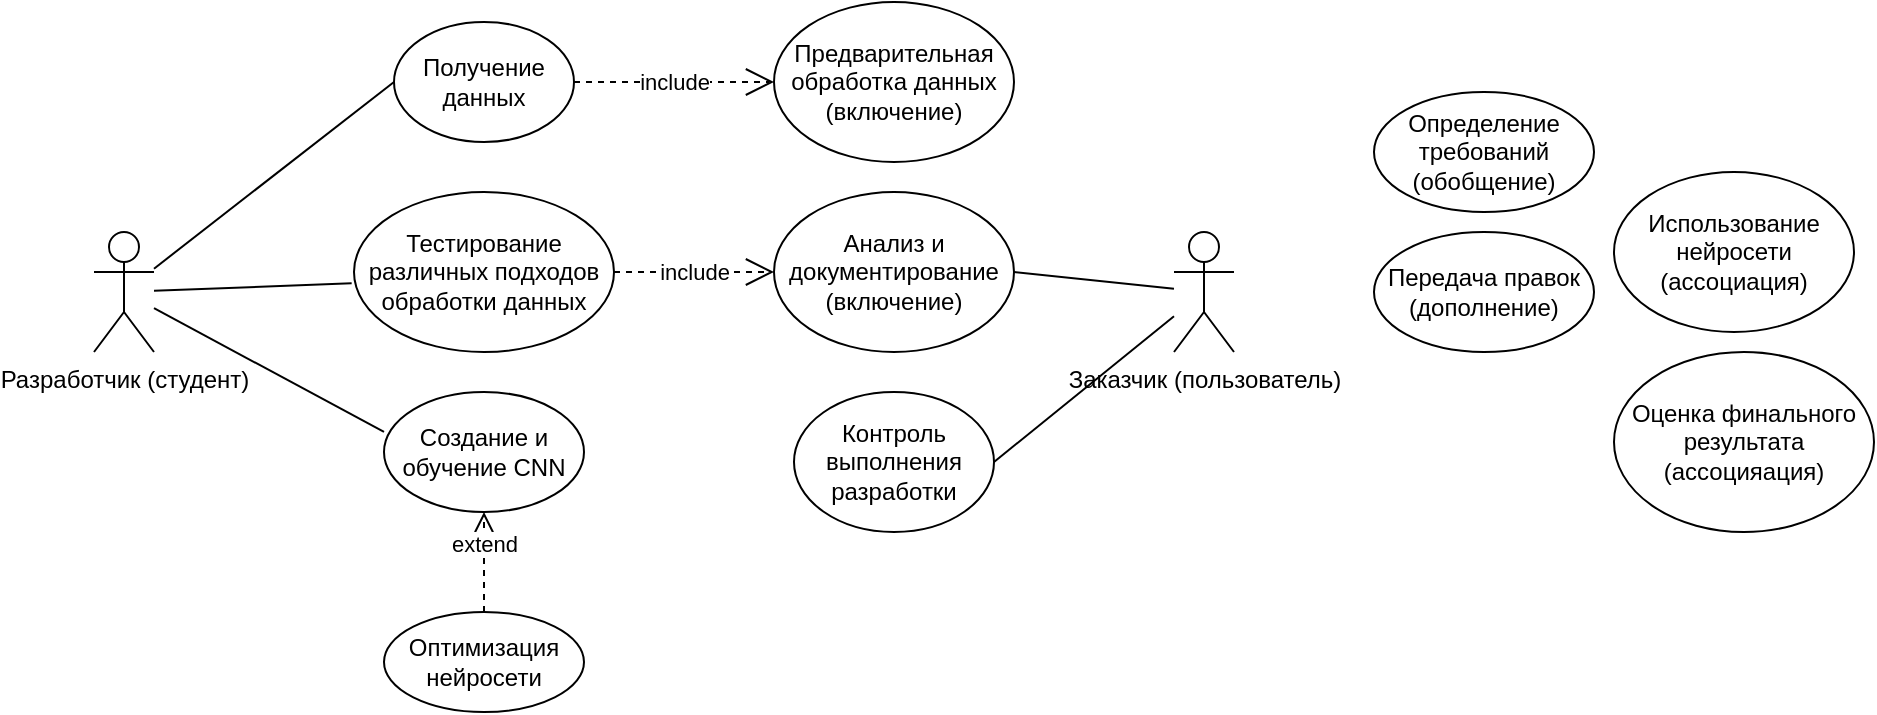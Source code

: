 <mxfile version="24.7.16">
  <diagram name="Page-1" id="-7tjcVAmIYbdqBIuaYrv">
    <mxGraphModel dx="1024" dy="553" grid="1" gridSize="10" guides="1" tooltips="1" connect="1" arrows="1" fold="1" page="1" pageScale="1" pageWidth="850" pageHeight="1100" math="0" shadow="0">
      <root>
        <mxCell id="0" />
        <mxCell id="1" parent="0" />
        <mxCell id="_rtThs-0a219x_62ZRaR-38" value="&lt;div&gt;Разработчик (студент)&lt;br&gt;&lt;/div&gt;&lt;div&gt;&lt;br&gt;&lt;/div&gt;" style="shape=umlActor;verticalLabelPosition=bottom;verticalAlign=top;html=1;outlineConnect=0;" vertex="1" parent="1">
          <mxGeometry x="80" y="150" width="30" height="60" as="geometry" />
        </mxCell>
        <mxCell id="_rtThs-0a219x_62ZRaR-39" value="&lt;div&gt;Получение данных &lt;br&gt;&lt;/div&gt;" style="ellipse;whiteSpace=wrap;html=1;" vertex="1" parent="1">
          <mxGeometry x="230" y="45" width="90" height="60" as="geometry" />
        </mxCell>
        <mxCell id="_rtThs-0a219x_62ZRaR-41" value="&lt;div&gt;Предварительная обработка данных (включение) &lt;br&gt;&lt;/div&gt;" style="ellipse;whiteSpace=wrap;html=1;" vertex="1" parent="1">
          <mxGeometry x="420" y="35" width="120" height="80" as="geometry" />
        </mxCell>
        <mxCell id="_rtThs-0a219x_62ZRaR-43" value="&lt;div&gt;Создание и обучение CNN &lt;br&gt;&lt;/div&gt;" style="ellipse;whiteSpace=wrap;html=1;" vertex="1" parent="1">
          <mxGeometry x="225" y="230" width="100" height="60" as="geometry" />
        </mxCell>
        <mxCell id="_rtThs-0a219x_62ZRaR-44" value="Оптимизация нейросети" style="ellipse;whiteSpace=wrap;html=1;" vertex="1" parent="1">
          <mxGeometry x="225" y="340" width="100" height="50" as="geometry" />
        </mxCell>
        <mxCell id="_rtThs-0a219x_62ZRaR-45" value="Тестирование различных подходов обработки данных " style="ellipse;whiteSpace=wrap;html=1;" vertex="1" parent="1">
          <mxGeometry x="210" y="130" width="130" height="80" as="geometry" />
        </mxCell>
        <mxCell id="_rtThs-0a219x_62ZRaR-46" value="Анализ и документирование (включение)" style="ellipse;whiteSpace=wrap;html=1;" vertex="1" parent="1">
          <mxGeometry x="420" y="130" width="120" height="80" as="geometry" />
        </mxCell>
        <mxCell id="_rtThs-0a219x_62ZRaR-48" value="&lt;div&gt;Заказчик (пользователь)&lt;/div&gt;" style="shape=umlActor;verticalLabelPosition=bottom;verticalAlign=top;html=1;outlineConnect=0;" vertex="1" parent="1">
          <mxGeometry x="620" y="150" width="30" height="60" as="geometry" />
        </mxCell>
        <mxCell id="_rtThs-0a219x_62ZRaR-49" value="Определение требований (обобщение)" style="ellipse;whiteSpace=wrap;html=1;" vertex="1" parent="1">
          <mxGeometry x="720" y="80" width="110" height="60" as="geometry" />
        </mxCell>
        <mxCell id="_rtThs-0a219x_62ZRaR-50" value="Передача правок (дополнение)" style="ellipse;whiteSpace=wrap;html=1;" vertex="1" parent="1">
          <mxGeometry x="720" y="150" width="110" height="60" as="geometry" />
        </mxCell>
        <mxCell id="_rtThs-0a219x_62ZRaR-51" value="Контроль выполнения разработки" style="ellipse;whiteSpace=wrap;html=1;" vertex="1" parent="1">
          <mxGeometry x="430" y="230" width="100" height="70" as="geometry" />
        </mxCell>
        <mxCell id="_rtThs-0a219x_62ZRaR-52" value="Оценка финального результата (ассоцияация)" style="ellipse;whiteSpace=wrap;html=1;" vertex="1" parent="1">
          <mxGeometry x="840" y="210" width="130" height="90" as="geometry" />
        </mxCell>
        <mxCell id="_rtThs-0a219x_62ZRaR-53" value="Использование нейросети (ассоциация)" style="ellipse;whiteSpace=wrap;html=1;" vertex="1" parent="1">
          <mxGeometry x="840" y="120" width="120" height="80" as="geometry" />
        </mxCell>
        <mxCell id="_rtThs-0a219x_62ZRaR-68" value="include" style="endArrow=open;endSize=12;dashed=1;html=1;rounded=0;exitX=1;exitY=0.5;exitDx=0;exitDy=0;entryX=0;entryY=0.5;entryDx=0;entryDy=0;" edge="1" parent="1" source="_rtThs-0a219x_62ZRaR-39" target="_rtThs-0a219x_62ZRaR-41">
          <mxGeometry width="160" relative="1" as="geometry">
            <mxPoint x="390" y="260" as="sourcePoint" />
            <mxPoint x="550" y="260" as="targetPoint" />
          </mxGeometry>
        </mxCell>
        <mxCell id="_rtThs-0a219x_62ZRaR-74" value="" style="endArrow=none;html=1;rounded=0;entryX=0;entryY=0.5;entryDx=0;entryDy=0;" edge="1" parent="1" source="_rtThs-0a219x_62ZRaR-38" target="_rtThs-0a219x_62ZRaR-39">
          <mxGeometry width="50" height="50" relative="1" as="geometry">
            <mxPoint x="450" y="290" as="sourcePoint" />
            <mxPoint x="500" y="240" as="targetPoint" />
          </mxGeometry>
        </mxCell>
        <mxCell id="_rtThs-0a219x_62ZRaR-75" value="" style="endArrow=none;html=1;rounded=0;entryX=-0.009;entryY=0.57;entryDx=0;entryDy=0;entryPerimeter=0;" edge="1" parent="1" source="_rtThs-0a219x_62ZRaR-38" target="_rtThs-0a219x_62ZRaR-45">
          <mxGeometry width="50" height="50" relative="1" as="geometry">
            <mxPoint x="120" y="178" as="sourcePoint" />
            <mxPoint x="240" y="85" as="targetPoint" />
          </mxGeometry>
        </mxCell>
        <mxCell id="_rtThs-0a219x_62ZRaR-76" value="" style="endArrow=none;html=1;rounded=0;entryX=0;entryY=0.333;entryDx=0;entryDy=0;entryPerimeter=0;" edge="1" parent="1" source="_rtThs-0a219x_62ZRaR-38" target="_rtThs-0a219x_62ZRaR-43">
          <mxGeometry width="50" height="50" relative="1" as="geometry">
            <mxPoint x="120" y="188" as="sourcePoint" />
            <mxPoint x="218" y="176" as="targetPoint" />
          </mxGeometry>
        </mxCell>
        <mxCell id="_rtThs-0a219x_62ZRaR-77" value="extend" style="html=1;verticalAlign=bottom;endArrow=open;dashed=1;endSize=8;curved=0;rounded=0;entryX=0.5;entryY=1;entryDx=0;entryDy=0;exitX=0.5;exitY=0;exitDx=0;exitDy=0;" edge="1" parent="1" source="_rtThs-0a219x_62ZRaR-44" target="_rtThs-0a219x_62ZRaR-43">
          <mxGeometry relative="1" as="geometry">
            <mxPoint x="405" y="170" as="sourcePoint" />
            <mxPoint x="350" y="170" as="targetPoint" />
            <mxPoint as="offset" />
          </mxGeometry>
        </mxCell>
        <mxCell id="_rtThs-0a219x_62ZRaR-78" value="" style="endArrow=none;html=1;rounded=0;exitX=1;exitY=0.5;exitDx=0;exitDy=0;" edge="1" parent="1" source="_rtThs-0a219x_62ZRaR-46" target="_rtThs-0a219x_62ZRaR-48">
          <mxGeometry width="50" height="50" relative="1" as="geometry">
            <mxPoint x="515" y="273" as="sourcePoint" />
            <mxPoint x="614" y="270" as="targetPoint" />
          </mxGeometry>
        </mxCell>
        <mxCell id="_rtThs-0a219x_62ZRaR-79" value="include" style="endArrow=open;endSize=12;dashed=1;html=1;rounded=0;exitX=1;exitY=0.5;exitDx=0;exitDy=0;entryX=0;entryY=0.5;entryDx=0;entryDy=0;" edge="1" parent="1" source="_rtThs-0a219x_62ZRaR-45" target="_rtThs-0a219x_62ZRaR-46">
          <mxGeometry width="160" relative="1" as="geometry">
            <mxPoint x="330" y="85" as="sourcePoint" />
            <mxPoint x="405" y="85" as="targetPoint" />
          </mxGeometry>
        </mxCell>
        <mxCell id="_rtThs-0a219x_62ZRaR-81" value="" style="endArrow=none;html=1;rounded=0;exitX=1;exitY=0.5;exitDx=0;exitDy=0;" edge="1" parent="1" source="_rtThs-0a219x_62ZRaR-51" target="_rtThs-0a219x_62ZRaR-48">
          <mxGeometry width="50" height="50" relative="1" as="geometry">
            <mxPoint x="550" y="180" as="sourcePoint" />
            <mxPoint x="630" y="180" as="targetPoint" />
          </mxGeometry>
        </mxCell>
      </root>
    </mxGraphModel>
  </diagram>
</mxfile>
